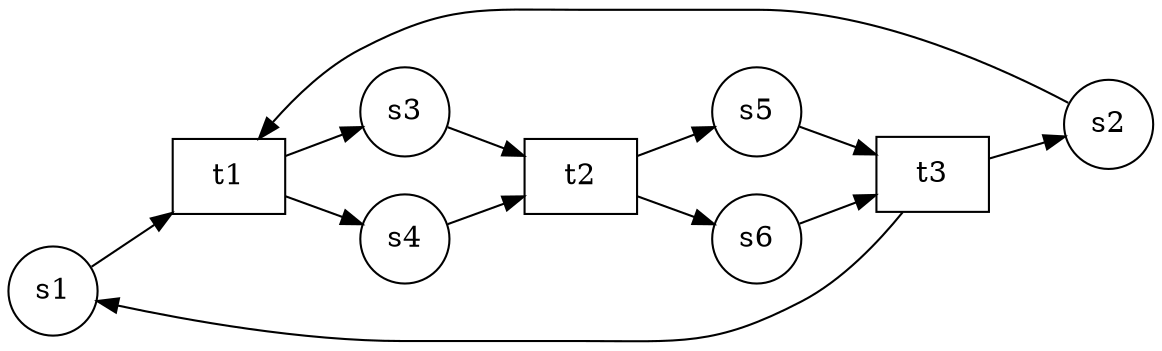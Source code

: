 digraph petrinet{
node[shape=circle];
rankdir=LR;
"s1";
"s2";
"s3";
"s4";
"s5";
"s6";
"t1" [shape=box];
"t2" [shape=box];
"t3" [shape=box];
"s1"->"t1"
"s2"->"t1"
"s3"->"t2"
"s4"->"t2"
"s5"->"t3"
"s6"->"t3"
"t1"->"s3"
"t1"->"s4"
"t2"->"s5"
"t2"->"s6"
"t3"->"s1"
"t3"->"s2"
}